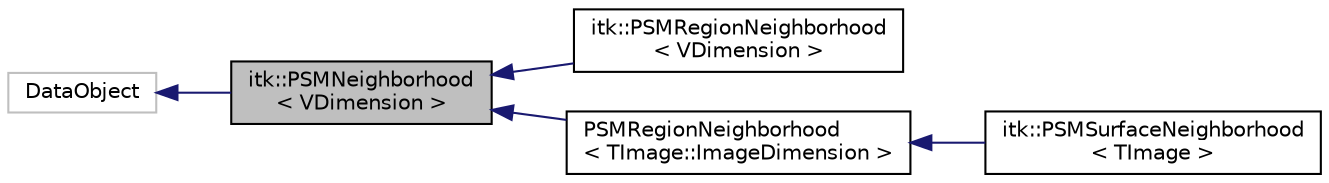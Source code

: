 digraph "itk::PSMNeighborhood&lt; VDimension &gt;"
{
  edge [fontname="Helvetica",fontsize="10",labelfontname="Helvetica",labelfontsize="10"];
  node [fontname="Helvetica",fontsize="10",shape=record];
  rankdir="LR";
  Node1 [label="itk::PSMNeighborhood\l\< VDimension \>",height=0.2,width=0.4,color="black", fillcolor="grey75", style="filled", fontcolor="black"];
  Node2 -> Node1 [dir="back",color="midnightblue",fontsize="10",style="solid",fontname="Helvetica"];
  Node2 [label="DataObject",height=0.2,width=0.4,color="grey75", fillcolor="white", style="filled"];
  Node1 -> Node3 [dir="back",color="midnightblue",fontsize="10",style="solid",fontname="Helvetica"];
  Node3 [label="itk::PSMRegionNeighborhood\l\< VDimension \>",height=0.2,width=0.4,color="black", fillcolor="white", style="filled",URL="$classitk_1_1_p_s_m_region_neighborhood.html"];
  Node1 -> Node4 [dir="back",color="midnightblue",fontsize="10",style="solid",fontname="Helvetica"];
  Node4 [label="PSMRegionNeighborhood\l\< TImage::ImageDimension \>",height=0.2,width=0.4,color="black", fillcolor="white", style="filled",URL="$classitk_1_1_p_s_m_region_neighborhood.html"];
  Node4 -> Node5 [dir="back",color="midnightblue",fontsize="10",style="solid",fontname="Helvetica"];
  Node5 [label="itk::PSMSurfaceNeighborhood\l\< TImage \>",height=0.2,width=0.4,color="black", fillcolor="white", style="filled",URL="$classitk_1_1_p_s_m_surface_neighborhood.html",tooltip="PSMSurfaceNeighborhood is a general purpose neighborhood object that computes neighborhoods based on ..."];
}
